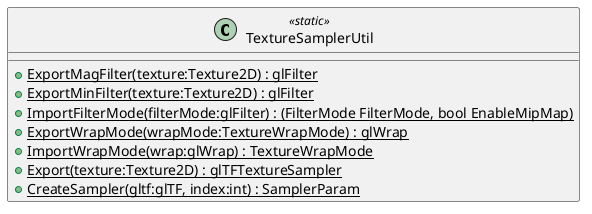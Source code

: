 @startuml
class TextureSamplerUtil <<static>> {
    + {static} ExportMagFilter(texture:Texture2D) : glFilter
    + {static} ExportMinFilter(texture:Texture2D) : glFilter
    + {static} ImportFilterMode(filterMode:glFilter) : (FilterMode FilterMode, bool EnableMipMap)
    + {static} ExportWrapMode(wrapMode:TextureWrapMode) : glWrap
    + {static} ImportWrapMode(wrap:glWrap) : TextureWrapMode
    + {static} Export(texture:Texture2D) : glTFTextureSampler
    + {static} CreateSampler(gltf:glTF, index:int) : SamplerParam
}
@enduml
